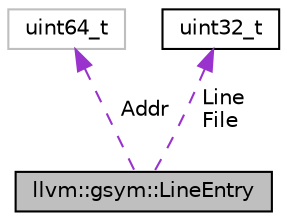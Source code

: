 digraph "llvm::gsym::LineEntry"
{
 // LATEX_PDF_SIZE
  bgcolor="transparent";
  edge [fontname="Helvetica",fontsize="10",labelfontname="Helvetica",labelfontsize="10"];
  node [fontname="Helvetica",fontsize="10",shape=record];
  Node1 [label="llvm::gsym::LineEntry",height=0.2,width=0.4,color="black", fillcolor="grey75", style="filled", fontcolor="black",tooltip="Line entries are used to encode the line tables in FunctionInfo objects."];
  Node2 -> Node1 [dir="back",color="darkorchid3",fontsize="10",style="dashed",label=" Addr" ,fontname="Helvetica"];
  Node2 [label="uint64_t",height=0.2,width=0.4,color="grey75",tooltip=" "];
  Node3 -> Node1 [dir="back",color="darkorchid3",fontsize="10",style="dashed",label=" Line\nFile" ,fontname="Helvetica"];
  Node3 [label="uint32_t",height=0.2,width=0.4,color="black",URL="$classuint32__t.html",tooltip=" "];
}

